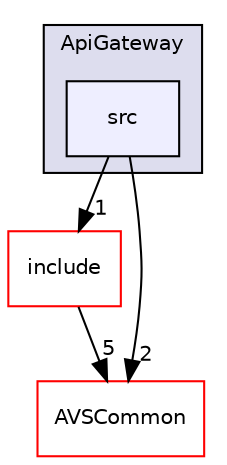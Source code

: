 digraph "/home/ANT.AMAZON.COM/womw/workplace/1.19_release/doxy/avs-device-sdk/CapabilityAgents/ApiGateway/src" {
  compound=true
  node [ fontsize="10", fontname="Helvetica"];
  edge [ labelfontsize="10", labelfontname="Helvetica"];
  subgraph clusterdir_3a57c8530640bbf2cee32213bc543583 {
    graph [ bgcolor="#ddddee", pencolor="black", label="ApiGateway" fontname="Helvetica", fontsize="10", URL="dir_3a57c8530640bbf2cee32213bc543583.html"]
  dir_82dfcaf6a77760b599bf86f890e27710 [shape=box, label="src", style="filled", fillcolor="#eeeeff", pencolor="black", URL="dir_82dfcaf6a77760b599bf86f890e27710.html"];
  }
  dir_864db04923e477fe7497f169e5b13e3f [shape=box label="include" fillcolor="white" style="filled" color="red" URL="dir_864db04923e477fe7497f169e5b13e3f.html"];
  dir_13e65effb2bde530b17b3d5eefcd0266 [shape=box label="AVSCommon" fillcolor="white" style="filled" color="red" URL="dir_13e65effb2bde530b17b3d5eefcd0266.html"];
  dir_864db04923e477fe7497f169e5b13e3f->dir_13e65effb2bde530b17b3d5eefcd0266 [headlabel="5", labeldistance=1.5 headhref="dir_000187_000017.html"];
  dir_82dfcaf6a77760b599bf86f890e27710->dir_864db04923e477fe7497f169e5b13e3f [headlabel="1", labeldistance=1.5 headhref="dir_000189_000187.html"];
  dir_82dfcaf6a77760b599bf86f890e27710->dir_13e65effb2bde530b17b3d5eefcd0266 [headlabel="2", labeldistance=1.5 headhref="dir_000189_000017.html"];
}
